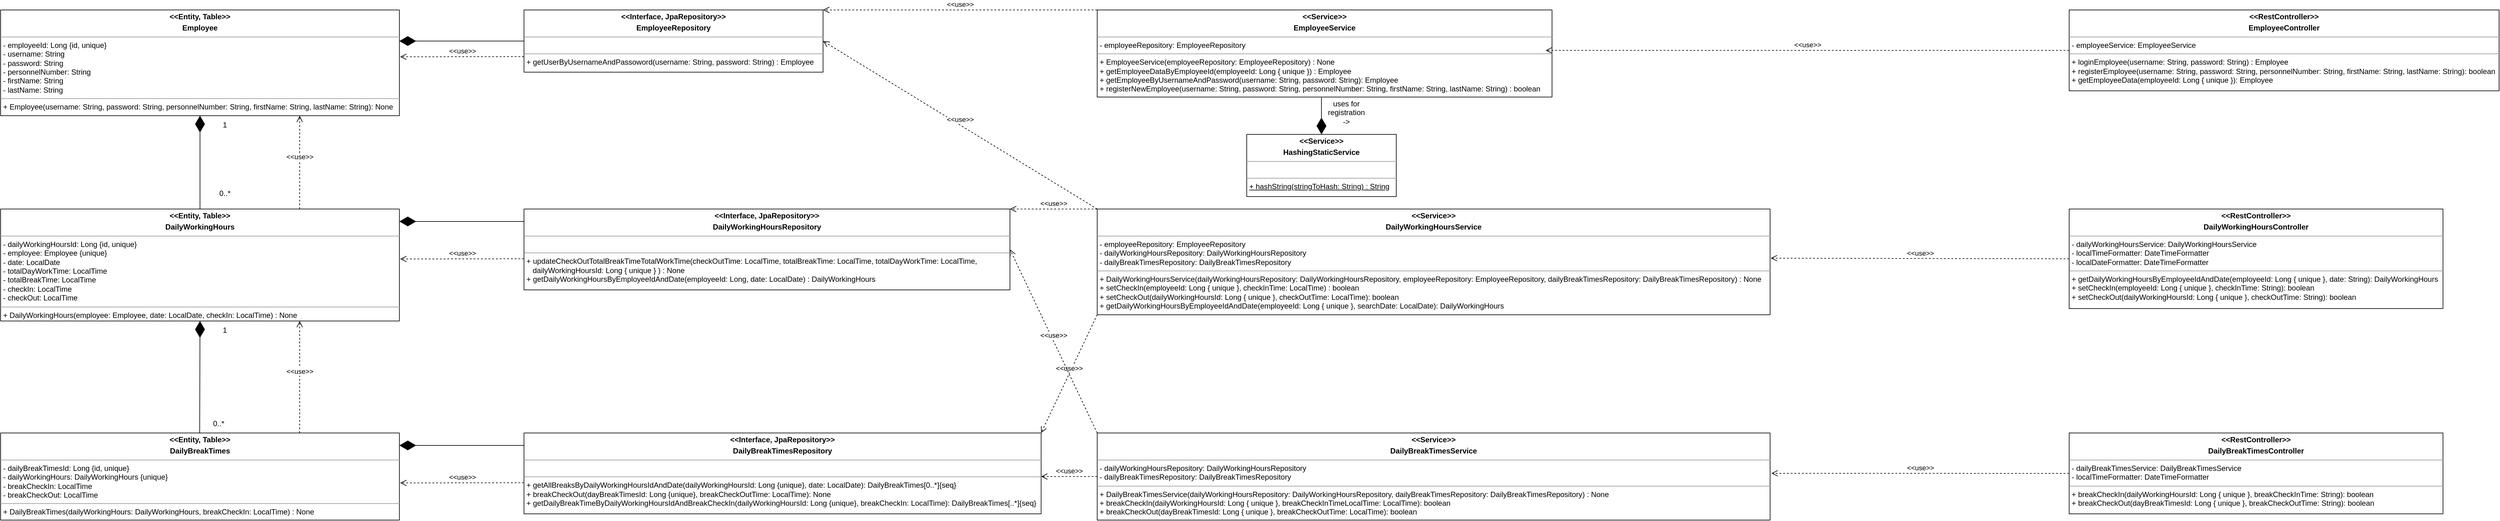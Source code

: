 <mxfile version="16.5.1" type="device"><diagram id="I0tj1LLS5tHQcsOYd3l9" name="Page-1"><mxGraphModel dx="1504" dy="811" grid="1" gridSize="10" guides="1" tooltips="1" connect="1" arrows="1" fold="1" page="1" pageScale="1" pageWidth="827" pageHeight="1169" math="0" shadow="0"><root><mxCell id="0"/><mxCell id="1" parent="0"/><mxCell id="Q7QMGQGMA6peXOHIpYAd-1" value="&lt;p style=&quot;margin: 0px ; margin-top: 4px ; text-align: center&quot;&gt;&lt;b&gt;&amp;lt;&amp;lt;Entity, Table&amp;gt;&amp;gt;&lt;/b&gt;&lt;/p&gt;&lt;p style=&quot;margin: 0px ; margin-top: 4px ; text-align: center&quot;&gt;&lt;b&gt;Employee&lt;/b&gt;&lt;/p&gt;&lt;hr size=&quot;1&quot;&gt;&lt;p style=&quot;margin: 0px ; margin-left: 4px&quot;&gt;- employeeId: Long {id, unique}&lt;/p&gt;&lt;p style=&quot;margin: 0px ; margin-left: 4px&quot;&gt;- username: String&lt;/p&gt;&lt;p style=&quot;margin: 0px ; margin-left: 4px&quot;&gt;- password: String&lt;/p&gt;&lt;p style=&quot;margin: 0px ; margin-left: 4px&quot;&gt;- personnelNumber: String&lt;/p&gt;&lt;p style=&quot;margin: 0px ; margin-left: 4px&quot;&gt;- firstName: String&lt;/p&gt;&lt;p style=&quot;margin: 0px ; margin-left: 4px&quot;&gt;- lastName: String&lt;/p&gt;&lt;hr size=&quot;1&quot;&gt;&lt;p style=&quot;margin: 0px ; margin-left: 4px&quot;&gt;+ Employee(username: String, password: String, personnelNumber: String, firstName: String, lastName: String): None&lt;/p&gt;" style="verticalAlign=top;align=left;overflow=fill;fontSize=12;fontFamily=Helvetica;html=1;" parent="1" vertex="1"><mxGeometry x="40" y="40" width="640" height="170" as="geometry"/></mxCell><mxCell id="Q7QMGQGMA6peXOHIpYAd-7" value="&lt;p style=&quot;margin: 0px ; margin-top: 4px ; text-align: center&quot;&gt;&lt;b&gt;&amp;lt;&amp;lt;Entity, Table&amp;gt;&amp;gt;&lt;/b&gt;&lt;/p&gt;&lt;p style=&quot;margin: 0px ; margin-top: 4px ; text-align: center&quot;&gt;&lt;b&gt;DailyWorkingHours&lt;/b&gt;&lt;/p&gt;&lt;hr size=&quot;1&quot;&gt;&lt;p style=&quot;margin: 0px ; margin-left: 4px&quot;&gt;- dailyWorkingHoursId: Long {id, unique}&lt;/p&gt;&lt;p style=&quot;margin: 0px ; margin-left: 4px&quot;&gt;- employee: Employee {unique}&lt;/p&gt;&lt;p style=&quot;margin: 0px ; margin-left: 4px&quot;&gt;- date: LocalDate&lt;/p&gt;&lt;p style=&quot;margin: 0px ; margin-left: 4px&quot;&gt;- totalDayWorkTime: LocalTime&lt;/p&gt;&lt;p style=&quot;margin: 0px ; margin-left: 4px&quot;&gt;- totalBreakTime: LocalTime&lt;/p&gt;&lt;p style=&quot;margin: 0px ; margin-left: 4px&quot;&gt;- checkIn: LocalTime&lt;/p&gt;&lt;p style=&quot;margin: 0px ; margin-left: 4px&quot;&gt;- checkOut: LocalTime&lt;/p&gt;&lt;hr size=&quot;1&quot;&gt;&lt;p style=&quot;margin: 0px ; margin-left: 4px&quot;&gt;+ DailyWorkingHours(employee: Employee, date: LocalDate, checkIn: LocalTime) : None&lt;/p&gt;" style="verticalAlign=top;align=left;overflow=fill;fontSize=12;fontFamily=Helvetica;html=1;" parent="1" vertex="1"><mxGeometry x="40" y="360" width="640" height="180" as="geometry"/></mxCell><mxCell id="Q7QMGQGMA6peXOHIpYAd-8" value="&lt;p style=&quot;margin: 0px ; margin-top: 4px ; text-align: center&quot;&gt;&lt;b&gt;&amp;lt;&amp;lt;Entity, Table&amp;gt;&amp;gt;&lt;/b&gt;&lt;/p&gt;&lt;p style=&quot;margin: 0px ; margin-top: 4px ; text-align: center&quot;&gt;&lt;b&gt;DailyBreakTimes&lt;/b&gt;&lt;/p&gt;&lt;hr size=&quot;1&quot;&gt;&lt;p style=&quot;margin: 0px ; margin-left: 4px&quot;&gt;- dailyBreakTimesId: Long {id, unique}&lt;br&gt;&lt;/p&gt;&lt;p style=&quot;margin: 0px ; margin-left: 4px&quot;&gt;- dailyWorkingHours: DailyWorkingHours {unique}&lt;/p&gt;&lt;p style=&quot;margin: 0px ; margin-left: 4px&quot;&gt;- breakCheckIn: LocalTime&lt;/p&gt;&lt;p style=&quot;margin: 0px ; margin-left: 4px&quot;&gt;- breakCheckOut: LocalTime&lt;/p&gt;&lt;hr size=&quot;1&quot;&gt;&lt;p style=&quot;margin: 0px ; margin-left: 4px&quot;&gt;+ DailyBreakTimes(dailyWorkingHours: DailyWorkingHours, breakCheckIn: LocalTime) : None&lt;/p&gt;" style="verticalAlign=top;align=left;overflow=fill;fontSize=12;fontFamily=Helvetica;html=1;" parent="1" vertex="1"><mxGeometry x="40" y="720" width="640" height="140" as="geometry"/></mxCell><mxCell id="Q7QMGQGMA6peXOHIpYAd-9" value="" style="endArrow=diamondThin;endFill=1;endSize=24;html=1;rounded=0;exitX=0.5;exitY=0;exitDx=0;exitDy=0;entryX=0.5;entryY=1;entryDx=0;entryDy=0;" parent="1" source="Q7QMGQGMA6peXOHIpYAd-7" target="Q7QMGQGMA6peXOHIpYAd-1" edge="1"><mxGeometry width="160" relative="1" as="geometry"><mxPoint x="210" y="270" as="sourcePoint"/><mxPoint x="370" y="270" as="targetPoint"/></mxGeometry></mxCell><mxCell id="Q7QMGQGMA6peXOHIpYAd-11" value="1" style="text;html=1;strokeColor=none;fillColor=none;align=center;verticalAlign=middle;whiteSpace=wrap;rounded=0;" parent="1" vertex="1"><mxGeometry x="370" y="210" width="60" height="30" as="geometry"/></mxCell><mxCell id="Q7QMGQGMA6peXOHIpYAd-12" value="0..*" style="text;html=1;strokeColor=none;fillColor=none;align=center;verticalAlign=middle;whiteSpace=wrap;rounded=0;" parent="1" vertex="1"><mxGeometry x="370" y="320" width="60" height="30" as="geometry"/></mxCell><mxCell id="Q7QMGQGMA6peXOHIpYAd-13" value="" style="endArrow=diamondThin;endFill=1;endSize=24;html=1;rounded=0;exitX=0.5;exitY=0;exitDx=0;exitDy=0;entryX=0.5;entryY=1;entryDx=0;entryDy=0;" parent="1" target="Q7QMGQGMA6peXOHIpYAd-7" edge="1"><mxGeometry width="160" relative="1" as="geometry"><mxPoint x="359.5" y="720" as="sourcePoint"/><mxPoint x="359.5" y="550" as="targetPoint"/></mxGeometry></mxCell><mxCell id="Q7QMGQGMA6peXOHIpYAd-14" value="0..*" style="text;html=1;strokeColor=none;fillColor=none;align=center;verticalAlign=middle;whiteSpace=wrap;rounded=0;" parent="1" vertex="1"><mxGeometry x="360" y="690" width="60" height="30" as="geometry"/></mxCell><mxCell id="Q7QMGQGMA6peXOHIpYAd-15" value="1" style="text;html=1;strokeColor=none;fillColor=none;align=center;verticalAlign=middle;whiteSpace=wrap;rounded=0;" parent="1" vertex="1"><mxGeometry x="370" y="540" width="60" height="30" as="geometry"/></mxCell><mxCell id="Q7QMGQGMA6peXOHIpYAd-16" value="&amp;lt;&amp;lt;use&amp;gt;&amp;gt;" style="html=1;verticalAlign=bottom;endArrow=open;dashed=1;endSize=8;rounded=0;exitX=0.75;exitY=0;exitDx=0;exitDy=0;entryX=0.75;entryY=1;entryDx=0;entryDy=0;" parent="1" source="Q7QMGQGMA6peXOHIpYAd-7" target="Q7QMGQGMA6peXOHIpYAd-1" edge="1"><mxGeometry relative="1" as="geometry"><mxPoint x="500" y="260" as="sourcePoint"/><mxPoint x="420" y="260" as="targetPoint"/></mxGeometry></mxCell><mxCell id="Q7QMGQGMA6peXOHIpYAd-17" value="&amp;lt;&amp;lt;use&amp;gt;&amp;gt;" style="html=1;verticalAlign=bottom;endArrow=open;dashed=1;endSize=8;rounded=0;exitX=0.75;exitY=0;exitDx=0;exitDy=0;entryX=0.75;entryY=1;entryDx=0;entryDy=0;" parent="1" source="Q7QMGQGMA6peXOHIpYAd-8" target="Q7QMGQGMA6peXOHIpYAd-7" edge="1"><mxGeometry relative="1" as="geometry"><mxPoint x="520.0" y="700" as="sourcePoint"/><mxPoint x="520" y="550" as="targetPoint"/></mxGeometry></mxCell><mxCell id="Q7QMGQGMA6peXOHIpYAd-22" value="&lt;p style=&quot;margin: 0px ; margin-top: 4px ; text-align: center&quot;&gt;&lt;b&gt;&amp;lt;&amp;lt;Interface, JpaRepository&amp;gt;&amp;gt;&lt;/b&gt;&lt;/p&gt;&lt;p style=&quot;margin: 0px ; margin-top: 4px ; text-align: center&quot;&gt;&lt;b&gt;EmployeeRepository&lt;/b&gt;&lt;/p&gt;&lt;hr size=&quot;1&quot;&gt;&lt;p style=&quot;margin: 0px ; margin-left: 4px&quot;&gt;&lt;br&gt;&lt;/p&gt;&lt;hr size=&quot;1&quot;&gt;&lt;p style=&quot;margin: 0px ; margin-left: 4px&quot;&gt;+ getUserByUsernameAndPassoword(username: String, password: String) : Employee&lt;/p&gt;" style="verticalAlign=top;align=left;overflow=fill;fontSize=12;fontFamily=Helvetica;html=1;" parent="1" vertex="1"><mxGeometry x="880" y="40" width="480" height="100" as="geometry"/></mxCell><mxCell id="Q7QMGQGMA6peXOHIpYAd-25" value="&lt;p style=&quot;margin: 0px ; margin-top: 4px ; text-align: center&quot;&gt;&lt;b&gt;&amp;lt;&amp;lt;Interface, JpaRepository&amp;gt;&amp;gt;&lt;/b&gt;&lt;/p&gt;&lt;p style=&quot;margin: 0px ; margin-top: 4px ; text-align: center&quot;&gt;&lt;b&gt;DailyWorkingHoursRepository&lt;/b&gt;&lt;/p&gt;&lt;hr size=&quot;1&quot;&gt;&lt;p style=&quot;margin: 0px ; margin-left: 4px&quot;&gt;&lt;br&gt;&lt;/p&gt;&lt;hr size=&quot;1&quot;&gt;&lt;p style=&quot;margin: 0px ; margin-left: 4px&quot;&gt;+ updateCheckOutTotalBreakTimeTotalWorkTime(checkOutTime: LocalTime, totalBreakTime: LocalTime, totalDayWorkTime: LocalTime,&amp;nbsp;&lt;/p&gt;&lt;p style=&quot;margin: 0px ; margin-left: 4px&quot;&gt;&amp;nbsp; &amp;nbsp;dailyWorkingHoursId: Long { unique } ) : None&lt;/p&gt;&lt;p style=&quot;margin: 0px ; margin-left: 4px&quot;&gt;+ getDailyWorkingHoursByEmployeeIdAndDate(employeeId: Long, date: LocalDate) : DailyWorkingHours&lt;/p&gt;" style="verticalAlign=top;align=left;overflow=fill;fontSize=12;fontFamily=Helvetica;html=1;" parent="1" vertex="1"><mxGeometry x="880" y="360" width="780" height="130" as="geometry"/></mxCell><mxCell id="Q7QMGQGMA6peXOHIpYAd-27" style="edgeStyle=orthogonalEdgeStyle;rounded=0;orthogonalLoop=1;jettySize=auto;html=1;exitX=0.5;exitY=1;exitDx=0;exitDy=0;" parent="1" source="Q7QMGQGMA6peXOHIpYAd-25" target="Q7QMGQGMA6peXOHIpYAd-25" edge="1"><mxGeometry relative="1" as="geometry"/></mxCell><mxCell id="Q7QMGQGMA6peXOHIpYAd-28" style="edgeStyle=orthogonalEdgeStyle;rounded=0;orthogonalLoop=1;jettySize=auto;html=1;exitX=0.5;exitY=1;exitDx=0;exitDy=0;" parent="1" source="Q7QMGQGMA6peXOHIpYAd-25" target="Q7QMGQGMA6peXOHIpYAd-25" edge="1"><mxGeometry relative="1" as="geometry"/></mxCell><mxCell id="Q7QMGQGMA6peXOHIpYAd-29" value="&lt;p style=&quot;margin: 0px ; margin-top: 4px ; text-align: center&quot;&gt;&lt;b&gt;&amp;lt;&amp;lt;Interface, JpaRepository&amp;gt;&amp;gt;&lt;/b&gt;&lt;/p&gt;&lt;p style=&quot;margin: 0px ; margin-top: 4px ; text-align: center&quot;&gt;&lt;b&gt;DailyBreakTimesRepository&lt;/b&gt;&lt;/p&gt;&lt;hr size=&quot;1&quot;&gt;&lt;p style=&quot;margin: 0px ; margin-left: 4px&quot;&gt;&lt;span style=&quot;white-space: pre&quot;&gt;&#9;&lt;/span&gt;&lt;span style=&quot;white-space: pre&quot;&gt;&#9;&lt;/span&gt;&lt;span style=&quot;white-space: pre&quot;&gt;&#9;&lt;/span&gt;&lt;span style=&quot;white-space: pre&quot;&gt;&#9;&lt;/span&gt;&lt;br&gt;&lt;/p&gt;&lt;hr size=&quot;1&quot;&gt;&lt;p style=&quot;margin: 0px ; margin-left: 4px&quot;&gt;+ getAllBreaksByDailyWorkingHoursIdAndDate(dailyWorkingHoursId: Long {unique}, date: LocalDate): DailyBreakTimes[0..*]{seq}&lt;/p&gt;&lt;p style=&quot;margin: 0px ; margin-left: 4px&quot;&gt;+ breakCheckOut(dayBreakTimesId: Long {unique}, breakCheckOutTime: LocalTime): None&lt;/p&gt;&lt;p style=&quot;margin: 0px ; margin-left: 4px&quot;&gt;+ getDailyBreakTimeByDailyWorkingHoursIdAndBreakCheckIn(dailyWorkingHoursId: Long {unique}, breakCheckIn: LocalTime): DailyBreakTimes[..*]{seq}&lt;/p&gt;" style="verticalAlign=top;align=left;overflow=fill;fontSize=12;fontFamily=Helvetica;html=1;" parent="1" vertex="1"><mxGeometry x="880" y="720" width="830" height="130" as="geometry"/></mxCell><mxCell id="Q7QMGQGMA6peXOHIpYAd-30" style="edgeStyle=orthogonalEdgeStyle;rounded=0;orthogonalLoop=1;jettySize=auto;html=1;exitX=0.5;exitY=1;exitDx=0;exitDy=0;" parent="1" source="Q7QMGQGMA6peXOHIpYAd-29" target="Q7QMGQGMA6peXOHIpYAd-29" edge="1"><mxGeometry relative="1" as="geometry"/></mxCell><mxCell id="Q7QMGQGMA6peXOHIpYAd-31" style="edgeStyle=orthogonalEdgeStyle;rounded=0;orthogonalLoop=1;jettySize=auto;html=1;exitX=0.5;exitY=1;exitDx=0;exitDy=0;" parent="1" source="Q7QMGQGMA6peXOHIpYAd-29" target="Q7QMGQGMA6peXOHIpYAd-29" edge="1"><mxGeometry relative="1" as="geometry"/></mxCell><mxCell id="Q7QMGQGMA6peXOHIpYAd-32" value="" style="endArrow=diamondThin;endFill=1;endSize=24;html=1;rounded=0;exitX=0;exitY=0.5;exitDx=0;exitDy=0;" parent="1" source="Q7QMGQGMA6peXOHIpYAd-22" edge="1"><mxGeometry width="160" relative="1" as="geometry"><mxPoint x="710" y="210" as="sourcePoint"/><mxPoint x="680" y="90" as="targetPoint"/></mxGeometry></mxCell><mxCell id="Q7QMGQGMA6peXOHIpYAd-33" value="" style="endArrow=diamondThin;endFill=1;endSize=24;html=1;rounded=0;exitX=0;exitY=0.5;exitDx=0;exitDy=0;" parent="1" edge="1"><mxGeometry width="160" relative="1" as="geometry"><mxPoint x="880" y="380" as="sourcePoint"/><mxPoint x="680" y="380" as="targetPoint"/></mxGeometry></mxCell><mxCell id="Q7QMGQGMA6peXOHIpYAd-34" value="" style="endArrow=diamondThin;endFill=1;endSize=24;html=1;rounded=0;exitX=0;exitY=0.5;exitDx=0;exitDy=0;" parent="1" edge="1"><mxGeometry width="160" relative="1" as="geometry"><mxPoint x="880" y="740" as="sourcePoint"/><mxPoint x="680" y="740" as="targetPoint"/></mxGeometry></mxCell><mxCell id="Q7QMGQGMA6peXOHIpYAd-35" value="&amp;lt;&amp;lt;use&amp;gt;&amp;gt;" style="html=1;verticalAlign=bottom;endArrow=open;dashed=1;endSize=8;rounded=0;exitX=0;exitY=0.75;exitDx=0;exitDy=0;entryX=1.002;entryY=0.443;entryDx=0;entryDy=0;entryPerimeter=0;" parent="1" source="Q7QMGQGMA6peXOHIpYAd-22" target="Q7QMGQGMA6peXOHIpYAd-1" edge="1"><mxGeometry relative="1" as="geometry"><mxPoint x="750.0" y="320" as="sourcePoint"/><mxPoint x="750" y="170" as="targetPoint"/></mxGeometry></mxCell><mxCell id="Q7QMGQGMA6peXOHIpYAd-36" value="&amp;lt;&amp;lt;use&amp;gt;&amp;gt;" style="html=1;verticalAlign=bottom;endArrow=open;dashed=1;endSize=8;rounded=0;exitX=0;exitY=0.75;exitDx=0;exitDy=0;entryX=1.002;entryY=0.443;entryDx=0;entryDy=0;entryPerimeter=0;" parent="1" edge="1"><mxGeometry relative="1" as="geometry"><mxPoint x="880" y="440" as="sourcePoint"/><mxPoint x="681.28" y="440.31" as="targetPoint"/></mxGeometry></mxCell><mxCell id="Q7QMGQGMA6peXOHIpYAd-37" value="&amp;lt;&amp;lt;use&amp;gt;&amp;gt;" style="html=1;verticalAlign=bottom;endArrow=open;dashed=1;endSize=8;rounded=0;exitX=0;exitY=0.75;exitDx=0;exitDy=0;entryX=1.002;entryY=0.443;entryDx=0;entryDy=0;entryPerimeter=0;" parent="1" edge="1"><mxGeometry relative="1" as="geometry"><mxPoint x="880" y="800" as="sourcePoint"/><mxPoint x="681.28" y="800.31" as="targetPoint"/></mxGeometry></mxCell><mxCell id="Q7QMGQGMA6peXOHIpYAd-38" value="&lt;p style=&quot;margin: 0px ; margin-top: 4px ; text-align: center&quot;&gt;&lt;b&gt;&amp;lt;&amp;lt;Service&amp;gt;&amp;gt;&lt;/b&gt;&lt;/p&gt;&lt;p style=&quot;margin: 0px ; margin-top: 4px ; text-align: center&quot;&gt;&lt;b&gt;EmployeeService&lt;/b&gt;&lt;/p&gt;&lt;hr size=&quot;1&quot;&gt;&lt;p style=&quot;margin: 0px ; margin-left: 4px&quot;&gt;- employeeRepository: EmployeeRepository&lt;/p&gt;&lt;hr size=&quot;1&quot;&gt;&lt;p style=&quot;margin: 0px ; margin-left: 4px&quot;&gt;+ EmployeeService(employeeRepository: EmployeeRepository) : None&lt;/p&gt;&lt;p style=&quot;margin: 0px ; margin-left: 4px&quot;&gt;+ getEmployeeDataByEmployeeId(employeeId: Long { unique }) : Employee&lt;/p&gt;&lt;p style=&quot;margin: 0px ; margin-left: 4px&quot;&gt;+ getEmployeeByUsernameAndPassword(username: String, password: String): Employee&lt;/p&gt;&lt;p style=&quot;margin: 0px ; margin-left: 4px&quot;&gt;+ registerNewEmployee(username: String, password: String, personnelNumber: String, firstName: String, lastName: String) : boolean&lt;/p&gt;" style="verticalAlign=top;align=left;overflow=fill;fontSize=12;fontFamily=Helvetica;html=1;" parent="1" vertex="1"><mxGeometry x="1800" y="40" width="730" height="140" as="geometry"/></mxCell><mxCell id="Q7QMGQGMA6peXOHIpYAd-39" value="&lt;p style=&quot;margin: 0px ; margin-top: 4px ; text-align: center&quot;&gt;&lt;b&gt;&amp;lt;&amp;lt;Service&amp;gt;&amp;gt;&lt;/b&gt;&lt;/p&gt;&lt;p style=&quot;margin: 0px ; margin-top: 4px ; text-align: center&quot;&gt;&lt;b&gt;DailyWorkingHoursService&lt;/b&gt;&lt;/p&gt;&lt;hr size=&quot;1&quot;&gt;&lt;p style=&quot;margin: 0px ; margin-left: 4px&quot;&gt;- employeeRepository: EmployeeRepository&lt;/p&gt;&lt;p style=&quot;margin: 0px ; margin-left: 4px&quot;&gt;- dailyWorkingHoursRepository: DailyWorkingHoursRepository&lt;/p&gt;&lt;p style=&quot;margin: 0px ; margin-left: 4px&quot;&gt;- dailyBreakTimesRepository: DailyBreakTimesRepository&lt;/p&gt;&lt;hr size=&quot;1&quot;&gt;&lt;p style=&quot;margin: 0px ; margin-left: 4px&quot;&gt;+ DailyWorkingHoursService(dailyWorkingHoursRepository: DailyWorkingHoursRepository, employeeRepository: EmployeeRepository, dailyBreakTimesRepository: DailyBreakTimesRepository) : None&lt;/p&gt;&lt;p style=&quot;margin: 0px ; margin-left: 4px&quot;&gt;+ setCheckIn(employeeId: Long { unique }, checkInTime: LocalTime) : boolean&lt;/p&gt;&lt;p style=&quot;margin: 0px ; margin-left: 4px&quot;&gt;+ setCheckOut(dailyWorkingHoursId: Long { unique }, checkOutTime: LocalTime): boolean&lt;/p&gt;&lt;p style=&quot;margin: 0px ; margin-left: 4px&quot;&gt;+ getDailyWorkingHoursByEmployeeIdAndDate(employeeId: Long { unique }, searchDate: LocalDate): DailyWorkingHours&lt;/p&gt;" style="verticalAlign=top;align=left;overflow=fill;fontSize=12;fontFamily=Helvetica;html=1;" parent="1" vertex="1"><mxGeometry x="1800" y="360" width="1080" height="170" as="geometry"/></mxCell><mxCell id="Q7QMGQGMA6peXOHIpYAd-40" value="&lt;p style=&quot;margin: 0px ; margin-top: 4px ; text-align: center&quot;&gt;&lt;b&gt;&amp;lt;&amp;lt;Service&amp;gt;&amp;gt;&lt;/b&gt;&lt;/p&gt;&lt;p style=&quot;margin: 0px ; margin-top: 4px ; text-align: center&quot;&gt;&lt;b&gt;DailyBreakTimesService&lt;/b&gt;&lt;/p&gt;&lt;hr size=&quot;1&quot;&gt;&lt;p style=&quot;margin: 0px ; margin-left: 4px&quot;&gt;&lt;span&gt;- dailyWorkingHoursRepository: DailyWorkingHoursRepository&lt;/span&gt;&lt;br&gt;&lt;/p&gt;&lt;p style=&quot;margin: 0px 0px 0px 4px&quot;&gt;- dailyBreakTimesRepository: DailyBreakTimesRepository&lt;/p&gt;&lt;hr size=&quot;1&quot;&gt;&lt;p style=&quot;margin: 0px ; margin-left: 4px&quot;&gt;+ DailyBreakTimesService(dailyWorkingHoursRepository: DailyWorkingHoursRepository, dailyBreakTimesRepository: DailyBreakTimesRepository) : None&lt;/p&gt;&lt;p style=&quot;margin: 0px ; margin-left: 4px&quot;&gt;+ breakCheckIn(dailyWorkingHoursId: Long { unique }, breakCheckInTimeLocalTime: LocalTime): boolean&lt;/p&gt;&lt;p style=&quot;margin: 0px ; margin-left: 4px&quot;&gt;+ breakCheckOut(dayBreakTimesId: Long { unique }, breakCheckOutTime: LocalTime): boolean&lt;/p&gt;" style="verticalAlign=top;align=left;overflow=fill;fontSize=12;fontFamily=Helvetica;html=1;" parent="1" vertex="1"><mxGeometry x="1800" y="720" width="1080" height="140" as="geometry"/></mxCell><mxCell id="Q7QMGQGMA6peXOHIpYAd-41" value="&amp;lt;&amp;lt;use&amp;gt;&amp;gt;" style="html=1;verticalAlign=bottom;endArrow=open;dashed=1;endSize=8;rounded=0;exitX=0;exitY=0;exitDx=0;exitDy=0;entryX=1;entryY=0;entryDx=0;entryDy=0;" parent="1" source="Q7QMGQGMA6peXOHIpYAd-38" target="Q7QMGQGMA6peXOHIpYAd-22" edge="1"><mxGeometry relative="1" as="geometry"><mxPoint x="1570" y="100" as="sourcePoint"/><mxPoint x="1490" y="100" as="targetPoint"/></mxGeometry></mxCell><mxCell id="Q7QMGQGMA6peXOHIpYAd-42" value="&amp;lt;&amp;lt;use&amp;gt;&amp;gt;" style="html=1;verticalAlign=bottom;endArrow=open;dashed=1;endSize=8;rounded=0;exitX=0;exitY=0;exitDx=0;exitDy=0;entryX=1;entryY=0.5;entryDx=0;entryDy=0;" parent="1" source="Q7QMGQGMA6peXOHIpYAd-39" target="Q7QMGQGMA6peXOHIpYAd-22" edge="1"><mxGeometry relative="1" as="geometry"><mxPoint x="1780.0" y="250" as="sourcePoint"/><mxPoint x="1340.0" y="250" as="targetPoint"/></mxGeometry></mxCell><mxCell id="Q7QMGQGMA6peXOHIpYAd-43" value="&amp;lt;&amp;lt;use&amp;gt;&amp;gt;" style="html=1;verticalAlign=bottom;endArrow=open;dashed=1;endSize=8;rounded=0;exitX=0;exitY=0;exitDx=0;exitDy=0;entryX=1;entryY=0;entryDx=0;entryDy=0;" parent="1" source="Q7QMGQGMA6peXOHIpYAd-39" target="Q7QMGQGMA6peXOHIpYAd-25" edge="1"><mxGeometry relative="1" as="geometry"><mxPoint x="1790" y="520" as="sourcePoint"/><mxPoint x="1350.0" y="250" as="targetPoint"/></mxGeometry></mxCell><mxCell id="Q7QMGQGMA6peXOHIpYAd-44" value="&amp;lt;&amp;lt;use&amp;gt;&amp;gt;" style="html=1;verticalAlign=bottom;endArrow=open;dashed=1;endSize=8;rounded=0;exitX=0;exitY=1;exitDx=0;exitDy=0;entryX=1;entryY=0;entryDx=0;entryDy=0;" parent="1" source="Q7QMGQGMA6peXOHIpYAd-39" target="Q7QMGQGMA6peXOHIpYAd-29" edge="1"><mxGeometry relative="1" as="geometry"><mxPoint x="1750" y="610" as="sourcePoint"/><mxPoint x="1610.0" y="610" as="targetPoint"/></mxGeometry></mxCell><mxCell id="Q7QMGQGMA6peXOHIpYAd-45" value="&amp;lt;&amp;lt;use&amp;gt;&amp;gt;" style="html=1;verticalAlign=bottom;endArrow=open;dashed=1;endSize=8;rounded=0;exitX=0;exitY=0;exitDx=0;exitDy=0;entryX=1;entryY=0.5;entryDx=0;entryDy=0;" parent="1" source="Q7QMGQGMA6peXOHIpYAd-40" target="Q7QMGQGMA6peXOHIpYAd-25" edge="1"><mxGeometry relative="1" as="geometry"><mxPoint x="1730" y="583" as="sourcePoint"/><mxPoint x="1590.0" y="583" as="targetPoint"/></mxGeometry></mxCell><mxCell id="Q7QMGQGMA6peXOHIpYAd-46" value="&amp;lt;&amp;lt;use&amp;gt;&amp;gt;" style="html=1;verticalAlign=bottom;endArrow=open;dashed=1;endSize=8;rounded=0;exitX=0;exitY=0.5;exitDx=0;exitDy=0;" parent="1" source="Q7QMGQGMA6peXOHIpYAd-40" edge="1"><mxGeometry relative="1" as="geometry"><mxPoint x="1730.0" y="875" as="sourcePoint"/><mxPoint x="1710" y="790" as="targetPoint"/></mxGeometry></mxCell><mxCell id="Q7QMGQGMA6peXOHIpYAd-47" value="&lt;p style=&quot;margin: 0px ; margin-top: 4px ; text-align: center&quot;&gt;&lt;b&gt;&amp;lt;&amp;lt;RestController&amp;gt;&amp;gt;&lt;/b&gt;&lt;/p&gt;&lt;p style=&quot;margin: 0px ; margin-top: 4px ; text-align: center&quot;&gt;&lt;b&gt;EmployeeController&lt;/b&gt;&lt;/p&gt;&lt;hr size=&quot;1&quot;&gt;&lt;p style=&quot;margin: 0px ; margin-left: 4px&quot;&gt;- employeeService: EmployeeService&lt;/p&gt;&lt;hr size=&quot;1&quot;&gt;&lt;p style=&quot;margin: 0px ; margin-left: 4px&quot;&gt;+ loginEmployee(username: String, password: String) : Employee&lt;/p&gt;&lt;p style=&quot;margin: 0px ; margin-left: 4px&quot;&gt;+ registerEmployee(username: String, password: String, personnelNumber: String, firstName: String, lastName: String): boolean&lt;/p&gt;&lt;p style=&quot;margin: 0px ; margin-left: 4px&quot;&gt;+ getEmployeeData(employeeId: Long { unique }): Employee&lt;/p&gt;" style="verticalAlign=top;align=left;overflow=fill;fontSize=12;fontFamily=Helvetica;html=1;" parent="1" vertex="1"><mxGeometry x="3360" y="40" width="690" height="130" as="geometry"/></mxCell><mxCell id="Q7QMGQGMA6peXOHIpYAd-48" value="&lt;p style=&quot;margin: 0px ; margin-top: 4px ; text-align: center&quot;&gt;&lt;b&gt;&amp;lt;&amp;lt;Service&amp;gt;&amp;gt;&lt;/b&gt;&lt;/p&gt;&lt;p style=&quot;margin: 0px ; margin-top: 4px ; text-align: center&quot;&gt;&lt;b&gt;HashingStaticService&lt;/b&gt;&lt;/p&gt;&lt;hr size=&quot;1&quot;&gt;&lt;p style=&quot;margin: 0px ; margin-left: 4px&quot;&gt;&lt;br&gt;&lt;/p&gt;&lt;hr size=&quot;1&quot;&gt;&lt;p style=&quot;margin: 0px ; margin-left: 4px&quot;&gt;&lt;u&gt;+ hashString(stringToHash: String) : String&lt;/u&gt;&lt;/p&gt;" style="verticalAlign=top;align=left;overflow=fill;fontSize=12;fontFamily=Helvetica;html=1;" parent="1" vertex="1"><mxGeometry x="2040" y="240" width="240" height="100" as="geometry"/></mxCell><mxCell id="Q7QMGQGMA6peXOHIpYAd-49" value="" style="endArrow=diamondThin;endFill=1;endSize=24;html=1;rounded=0;exitX=0.493;exitY=1.007;exitDx=0;exitDy=0;entryX=0.5;entryY=0;entryDx=0;entryDy=0;exitPerimeter=0;" parent="1" source="Q7QMGQGMA6peXOHIpYAd-38" target="Q7QMGQGMA6peXOHIpYAd-48" edge="1"><mxGeometry width="160" relative="1" as="geometry"><mxPoint x="1980" y="210" as="sourcePoint"/><mxPoint x="2140" y="210" as="targetPoint"/></mxGeometry></mxCell><mxCell id="Q7QMGQGMA6peXOHIpYAd-50" value="uses for registration -&amp;gt;" style="text;html=1;strokeColor=none;fillColor=none;align=center;verticalAlign=middle;whiteSpace=wrap;rounded=0;" parent="1" vertex="1"><mxGeometry x="2170" y="190" width="60" height="30" as="geometry"/></mxCell><mxCell id="Q7QMGQGMA6peXOHIpYAd-51" value="&lt;p style=&quot;margin: 0px ; margin-top: 4px ; text-align: center&quot;&gt;&lt;b&gt;&amp;lt;&amp;lt;RestController&amp;gt;&amp;gt;&lt;/b&gt;&lt;/p&gt;&lt;p style=&quot;margin: 0px ; margin-top: 4px ; text-align: center&quot;&gt;&lt;b&gt;DailyWorkingHoursController&lt;/b&gt;&lt;/p&gt;&lt;hr size=&quot;1&quot;&gt;&lt;p style=&quot;margin: 0px ; margin-left: 4px&quot;&gt;- dailyWorkingHoursService: DailyWorkingHoursService&lt;/p&gt;&lt;p style=&quot;margin: 0px ; margin-left: 4px&quot;&gt;- localTimeFormatter: DateTimeFormatter&lt;/p&gt;&lt;p style=&quot;margin: 0px ; margin-left: 4px&quot;&gt;- localDateFormatter: DateTimeFormatter&lt;/p&gt;&lt;hr size=&quot;1&quot;&gt;&lt;p style=&quot;margin: 0px ; margin-left: 4px&quot;&gt;+ getDailyWorkingHoursByEmployeeIdAndDate(employeeId: Long { unique }, date: String): DailyWorkingHours&lt;/p&gt;&lt;p style=&quot;margin: 0px ; margin-left: 4px&quot;&gt;+ setCheckIn(employeeId: Long { unique }, checkInTime: String): boolean&lt;/p&gt;&lt;p style=&quot;margin: 0px ; margin-left: 4px&quot;&gt;+ setCheckOut(dailyWorkingHoursId: Long { unique }, checkOutTime: String): boolean&lt;/p&gt;" style="verticalAlign=top;align=left;overflow=fill;fontSize=12;fontFamily=Helvetica;html=1;" parent="1" vertex="1"><mxGeometry x="3360" y="360" width="600" height="160" as="geometry"/></mxCell><mxCell id="Q7QMGQGMA6peXOHIpYAd-52" value="&lt;p style=&quot;margin: 0px ; margin-top: 4px ; text-align: center&quot;&gt;&lt;b&gt;&amp;lt;&amp;lt;RestController&amp;gt;&amp;gt;&lt;/b&gt;&lt;/p&gt;&lt;p style=&quot;margin: 0px ; margin-top: 4px ; text-align: center&quot;&gt;&lt;b&gt;DailyBreakTimesController&lt;/b&gt;&lt;/p&gt;&lt;hr size=&quot;1&quot;&gt;&lt;p style=&quot;margin: 0px ; margin-left: 4px&quot;&gt;- dailyBreakTimesService: DailyBreakTimesService&lt;br&gt;&lt;/p&gt;&lt;p style=&quot;margin: 0px ; margin-left: 4px&quot;&gt;- localTimeFormatter: DateTimeFormatter&lt;/p&gt;&lt;hr size=&quot;1&quot;&gt;&lt;p style=&quot;margin: 0px ; margin-left: 4px&quot;&gt;+ breakCheckIn(dailyWorkingHoursId: Long { unique }, breakCheckInTime: String): boolean&lt;/p&gt;&lt;p style=&quot;margin: 0px ; margin-left: 4px&quot;&gt;+ breakCheckOut(dayBreakTimesId: Long { unique }, breakCheckOutTime: String): boolean&lt;/p&gt;" style="verticalAlign=top;align=left;overflow=fill;fontSize=12;fontFamily=Helvetica;html=1;" parent="1" vertex="1"><mxGeometry x="3360" y="720" width="600" height="130" as="geometry"/></mxCell><mxCell id="Q7QMGQGMA6peXOHIpYAd-53" value="&amp;lt;&amp;lt;use&amp;gt;&amp;gt;" style="html=1;verticalAlign=bottom;endArrow=open;dashed=1;endSize=8;rounded=0;exitX=0;exitY=0.5;exitDx=0;exitDy=0;entryX=0.986;entryY=0.464;entryDx=0;entryDy=0;entryPerimeter=0;" parent="1" source="Q7QMGQGMA6peXOHIpYAd-47" target="Q7QMGQGMA6peXOHIpYAd-38" edge="1"><mxGeometry relative="1" as="geometry"><mxPoint x="2930" y="100" as="sourcePoint"/><mxPoint x="2850" y="100" as="targetPoint"/></mxGeometry></mxCell><mxCell id="Q7QMGQGMA6peXOHIpYAd-54" value="&amp;lt;&amp;lt;use&amp;gt;&amp;gt;" style="html=1;verticalAlign=bottom;endArrow=open;dashed=1;endSize=8;rounded=0;exitX=0;exitY=0.5;exitDx=0;exitDy=0;entryX=1.001;entryY=0.465;entryDx=0;entryDy=0;entryPerimeter=0;" parent="1" source="Q7QMGQGMA6peXOHIpYAd-51" target="Q7QMGQGMA6peXOHIpYAd-39" edge="1"><mxGeometry relative="1" as="geometry"><mxPoint x="3330.22" y="460.04" as="sourcePoint"/><mxPoint x="2490.0" y="460.0" as="targetPoint"/></mxGeometry></mxCell><mxCell id="Q7QMGQGMA6peXOHIpYAd-55" value="&amp;lt;&amp;lt;use&amp;gt;&amp;gt;" style="html=1;verticalAlign=bottom;endArrow=open;dashed=1;endSize=8;rounded=0;exitX=0;exitY=0.5;exitDx=0;exitDy=0;entryX=1.002;entryY=0.463;entryDx=0;entryDy=0;entryPerimeter=0;" parent="1" source="Q7QMGQGMA6peXOHIpYAd-52" target="Q7QMGQGMA6peXOHIpYAd-40" edge="1"><mxGeometry relative="1" as="geometry"><mxPoint x="3348.92" y="690.95" as="sourcePoint"/><mxPoint x="2870.0" y="690" as="targetPoint"/></mxGeometry></mxCell></root></mxGraphModel></diagram></mxfile>